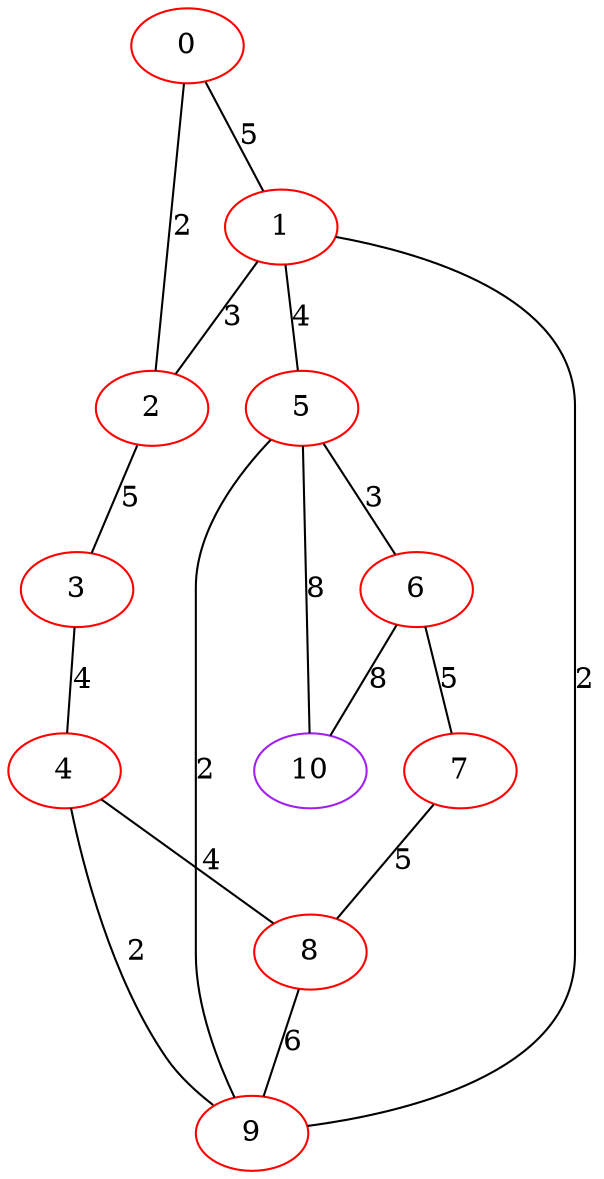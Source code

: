 graph "" {
0 [color=red, weight=1];
1 [color=red, weight=1];
2 [color=red, weight=1];
3 [color=red, weight=1];
4 [color=red, weight=1];
5 [color=red, weight=1];
6 [color=red, weight=1];
7 [color=red, weight=1];
8 [color=red, weight=1];
9 [color=red, weight=1];
10 [color=purple, weight=4];
0 -- 1  [key=0, label=5];
0 -- 2  [key=0, label=2];
1 -- 9  [key=0, label=2];
1 -- 2  [key=0, label=3];
1 -- 5  [key=0, label=4];
2 -- 3  [key=0, label=5];
3 -- 4  [key=0, label=4];
4 -- 8  [key=0, label=4];
4 -- 9  [key=0, label=2];
5 -- 10  [key=0, label=8];
5 -- 6  [key=0, label=3];
5 -- 9  [key=0, label=2];
6 -- 10  [key=0, label=8];
6 -- 7  [key=0, label=5];
7 -- 8  [key=0, label=5];
8 -- 9  [key=0, label=6];
}
